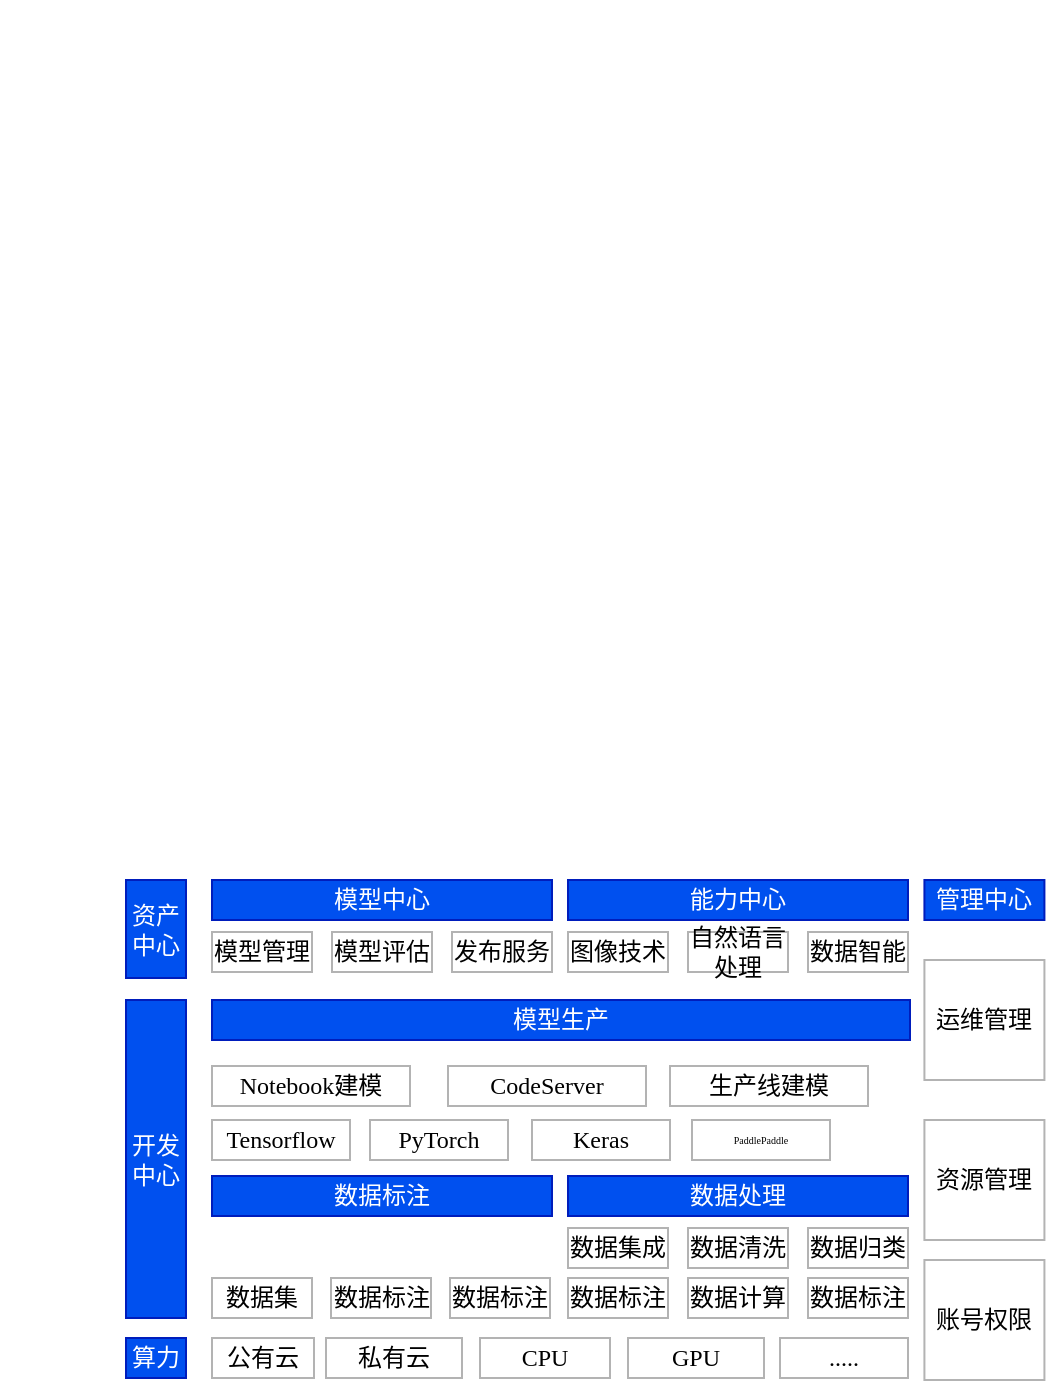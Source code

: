 <mxfile version="14.9.6" type="github">
  <diagram id="Ht1M8jgEwFfnCIfOTk4-" name="Page-1">
    <mxGraphModel dx="1505" dy="455" grid="1" gridSize="10" guides="1" tooltips="1" connect="1" arrows="1" fold="1" page="1" pageScale="1" pageWidth="827" pageHeight="1169" math="0" shadow="0">
      <root>
        <mxCell id="0" />
        <mxCell id="1" parent="0" />
        <mxCell id="sR6iaG6ek7NB8Ki9UmXm-1" value="" style="shape=image;verticalLabelPosition=bottom;labelBackgroundColor=#ffffff;verticalAlign=top;aspect=fixed;imageAspect=0;image=https://bce.bdstatic.com/p3m/common-service/uploads/AI%E4%B8%AD%E5%8F%B0-%E6%9E%B6%E6%9E%84%E5%9B%BE_edd81eb.png;fontFamily=Times New Roman;" vertex="1" parent="1">
          <mxGeometry x="-603.1" y="350" width="498.21" height="320.96" as="geometry" />
        </mxCell>
        <mxCell id="sR6iaG6ek7NB8Ki9UmXm-3" value="公有云" style="rounded=0;whiteSpace=wrap;html=1;strokeColor=#B3B3B3;fontFamily=Times New Roman;" vertex="1" parent="1">
          <mxGeometry x="-498" y="1019" width="51" height="20" as="geometry" />
        </mxCell>
        <mxCell id="sR6iaG6ek7NB8Ki9UmXm-4" value="私有云" style="rounded=0;whiteSpace=wrap;html=1;strokeColor=#B3B3B3;fontFamily=Times New Roman;" vertex="1" parent="1">
          <mxGeometry x="-441" y="1019" width="68" height="20" as="geometry" />
        </mxCell>
        <mxCell id="sR6iaG6ek7NB8Ki9UmXm-5" value="CPU" style="rounded=0;whiteSpace=wrap;html=1;strokeColor=#B3B3B3;fontFamily=Times New Roman;" vertex="1" parent="1">
          <mxGeometry x="-364" y="1019" width="65" height="20" as="geometry" />
        </mxCell>
        <mxCell id="sR6iaG6ek7NB8Ki9UmXm-6" value="GPU" style="rounded=0;whiteSpace=wrap;html=1;strokeColor=#B3B3B3;fontFamily=Times New Roman;" vertex="1" parent="1">
          <mxGeometry x="-290" y="1019" width="68" height="20" as="geometry" />
        </mxCell>
        <mxCell id="sR6iaG6ek7NB8Ki9UmXm-7" value="&lt;div&gt;&lt;span&gt;.....&lt;/span&gt;&lt;/div&gt;" style="rounded=0;whiteSpace=wrap;html=1;align=center;strokeColor=#B3B3B3;fontFamily=Times New Roman;" vertex="1" parent="1">
          <mxGeometry x="-214" y="1019" width="64" height="20" as="geometry" />
        </mxCell>
        <mxCell id="sR6iaG6ek7NB8Ki9UmXm-8" value="算力" style="rounded=0;whiteSpace=wrap;html=1;fillColor=#0050ef;strokeColor=#001DBC;fontColor=#ffffff;fontFamily=Times New Roman;" vertex="1" parent="1">
          <mxGeometry x="-541" y="1019" width="30" height="20" as="geometry" />
        </mxCell>
        <mxCell id="sR6iaG6ek7NB8Ki9UmXm-14" value="数据集成" style="rounded=0;whiteSpace=wrap;html=1;strokeColor=#B3B3B3;fontFamily=Times New Roman;" vertex="1" parent="1">
          <mxGeometry x="-320" y="964" width="50" height="20" as="geometry" />
        </mxCell>
        <mxCell id="sR6iaG6ek7NB8Ki9UmXm-15" value="数据清洗" style="rounded=0;whiteSpace=wrap;html=1;strokeColor=#B3B3B3;fontFamily=Times New Roman;" vertex="1" parent="1">
          <mxGeometry x="-260" y="964" width="50" height="20" as="geometry" />
        </mxCell>
        <mxCell id="sR6iaG6ek7NB8Ki9UmXm-16" value="数据归类" style="rounded=0;whiteSpace=wrap;html=1;strokeColor=#B3B3B3;fontFamily=Times New Roman;" vertex="1" parent="1">
          <mxGeometry x="-200" y="964" width="50" height="20" as="geometry" />
        </mxCell>
        <mxCell id="sR6iaG6ek7NB8Ki9UmXm-17" value="数据标注" style="rounded=0;whiteSpace=wrap;html=1;strokeColor=#B3B3B3;fontFamily=Times New Roman;" vertex="1" parent="1">
          <mxGeometry x="-320" y="989" width="50" height="20" as="geometry" />
        </mxCell>
        <mxCell id="sR6iaG6ek7NB8Ki9UmXm-18" value="数据计算" style="rounded=0;whiteSpace=wrap;html=1;strokeColor=#B3B3B3;fontFamily=Times New Roman;" vertex="1" parent="1">
          <mxGeometry x="-260" y="989" width="50" height="20" as="geometry" />
        </mxCell>
        <mxCell id="sR6iaG6ek7NB8Ki9UmXm-19" value="数据标注" style="rounded=0;whiteSpace=wrap;html=1;strokeColor=#B3B3B3;fontFamily=Times New Roman;" vertex="1" parent="1">
          <mxGeometry x="-200" y="989" width="50" height="20" as="geometry" />
        </mxCell>
        <mxCell id="sR6iaG6ek7NB8Ki9UmXm-24" value="数据处理" style="rounded=0;whiteSpace=wrap;html=1;strokeColor=#001DBC;fillColor=#0050ef;fontColor=#ffffff;fontFamily=Times New Roman;" vertex="1" parent="1">
          <mxGeometry x="-320" y="938" width="170" height="20" as="geometry" />
        </mxCell>
        <mxCell id="sR6iaG6ek7NB8Ki9UmXm-25" value="数据集" style="rounded=0;whiteSpace=wrap;html=1;strokeColor=#B3B3B3;fontFamily=Times New Roman;" vertex="1" parent="1">
          <mxGeometry x="-498" y="989" width="50" height="20" as="geometry" />
        </mxCell>
        <mxCell id="sR6iaG6ek7NB8Ki9UmXm-26" value="数据标注" style="rounded=0;whiteSpace=wrap;html=1;strokeColor=#B3B3B3;fontFamily=Times New Roman;" vertex="1" parent="1">
          <mxGeometry x="-438.5" y="989" width="50" height="20" as="geometry" />
        </mxCell>
        <mxCell id="sR6iaG6ek7NB8Ki9UmXm-27" value="数据标注" style="rounded=0;whiteSpace=wrap;html=1;strokeColor=#B3B3B3;fontFamily=Times New Roman;" vertex="1" parent="1">
          <mxGeometry x="-379" y="989" width="50" height="20" as="geometry" />
        </mxCell>
        <mxCell id="sR6iaG6ek7NB8Ki9UmXm-28" value="开发中心" style="rounded=0;whiteSpace=wrap;html=1;fillColor=#0050ef;strokeColor=#001DBC;fontColor=#ffffff;fontFamily=Times New Roman;" vertex="1" parent="1">
          <mxGeometry x="-541" y="850" width="30" height="159" as="geometry" />
        </mxCell>
        <mxCell id="sR6iaG6ek7NB8Ki9UmXm-29" value="模型生产" style="rounded=0;whiteSpace=wrap;html=1;strokeColor=#001DBC;fillColor=#0050ef;fontColor=#ffffff;fontFamily=Times New Roman;" vertex="1" parent="1">
          <mxGeometry x="-498" y="850" width="349" height="20" as="geometry" />
        </mxCell>
        <mxCell id="sR6iaG6ek7NB8Ki9UmXm-31" value="Notebook建模" style="rounded=0;whiteSpace=wrap;html=1;strokeColor=#B3B3B3;fontFamily=Times New Roman;" vertex="1" parent="1">
          <mxGeometry x="-498" y="883" width="99" height="20" as="geometry" />
        </mxCell>
        <mxCell id="sR6iaG6ek7NB8Ki9UmXm-32" value="CodeServer" style="rounded=0;whiteSpace=wrap;html=1;strokeColor=#B3B3B3;fontFamily=Times New Roman;" vertex="1" parent="1">
          <mxGeometry x="-380" y="883" width="99" height="20" as="geometry" />
        </mxCell>
        <mxCell id="sR6iaG6ek7NB8Ki9UmXm-33" value="生产线建模" style="rounded=0;whiteSpace=wrap;html=1;strokeColor=#B3B3B3;fontFamily=Times New Roman;" vertex="1" parent="1">
          <mxGeometry x="-269" y="883" width="99" height="20" as="geometry" />
        </mxCell>
        <mxCell id="sR6iaG6ek7NB8Ki9UmXm-34" value="Tensorflow" style="rounded=0;whiteSpace=wrap;html=1;strokeColor=#B3B3B3;fontFamily=Times New Roman;" vertex="1" parent="1">
          <mxGeometry x="-498" y="910" width="69" height="20" as="geometry" />
        </mxCell>
        <mxCell id="sR6iaG6ek7NB8Ki9UmXm-35" value="PyTorch" style="rounded=0;whiteSpace=wrap;html=1;strokeColor=#B3B3B3;fontFamily=Times New Roman;" vertex="1" parent="1">
          <mxGeometry x="-419" y="910" width="69" height="20" as="geometry" />
        </mxCell>
        <mxCell id="sR6iaG6ek7NB8Ki9UmXm-36" value="Keras" style="rounded=0;whiteSpace=wrap;html=1;strokeColor=#B3B3B3;fontFamily=Times New Roman;" vertex="1" parent="1">
          <mxGeometry x="-338" y="910" width="69" height="20" as="geometry" />
        </mxCell>
        <mxCell id="sR6iaG6ek7NB8Ki9UmXm-37" value="PaddlePaddle" style="rounded=0;whiteSpace=wrap;html=1;strokeColor=#B3B3B3;fontSize=5;fontFamily=Times New Roman;" vertex="1" parent="1">
          <mxGeometry x="-258" y="910" width="69" height="20" as="geometry" />
        </mxCell>
        <mxCell id="sR6iaG6ek7NB8Ki9UmXm-38" value="&lt;span style=&quot;font-size: 12px&quot;&gt;账号权限&lt;/span&gt;" style="rounded=0;whiteSpace=wrap;html=1;fontFamily=Times New Roman;fontSize=5;strokeColor=#B3B3B3;" vertex="1" parent="1">
          <mxGeometry x="-141.79" y="980" width="60" height="60" as="geometry" />
        </mxCell>
        <mxCell id="sR6iaG6ek7NB8Ki9UmXm-39" value="&lt;span style=&quot;font-size: 12px&quot;&gt;资源管理&lt;/span&gt;" style="rounded=0;whiteSpace=wrap;html=1;fontFamily=Times New Roman;fontSize=5;strokeColor=#B3B3B3;" vertex="1" parent="1">
          <mxGeometry x="-141.79" y="910" width="60" height="60" as="geometry" />
        </mxCell>
        <mxCell id="sR6iaG6ek7NB8Ki9UmXm-40" value="&lt;span style=&quot;font-size: 12px&quot;&gt;运维管理&lt;/span&gt;" style="rounded=0;whiteSpace=wrap;html=1;fontFamily=Times New Roman;fontSize=5;strokeColor=#B3B3B3;" vertex="1" parent="1">
          <mxGeometry x="-141.79" y="830" width="60" height="60" as="geometry" />
        </mxCell>
        <mxCell id="sR6iaG6ek7NB8Ki9UmXm-41" value="管理中心" style="rounded=0;whiteSpace=wrap;html=1;strokeColor=#001DBC;fillColor=#0050ef;fontColor=#ffffff;fontFamily=Times New Roman;" vertex="1" parent="1">
          <mxGeometry x="-141.79" y="790" width="60" height="20" as="geometry" />
        </mxCell>
        <mxCell id="sR6iaG6ek7NB8Ki9UmXm-42" value="资产中心" style="rounded=0;whiteSpace=wrap;html=1;fillColor=#0050ef;strokeColor=#001DBC;fontColor=#ffffff;fontFamily=Times New Roman;" vertex="1" parent="1">
          <mxGeometry x="-541" y="790" width="30" height="49" as="geometry" />
        </mxCell>
        <mxCell id="sR6iaG6ek7NB8Ki9UmXm-47" value="模型管理" style="rounded=0;whiteSpace=wrap;html=1;strokeColor=#B3B3B3;fontFamily=Times New Roman;" vertex="1" parent="1">
          <mxGeometry x="-498" y="816" width="50" height="20" as="geometry" />
        </mxCell>
        <mxCell id="sR6iaG6ek7NB8Ki9UmXm-48" value="模型评估" style="rounded=0;whiteSpace=wrap;html=1;strokeColor=#B3B3B3;fontFamily=Times New Roman;" vertex="1" parent="1">
          <mxGeometry x="-438" y="816" width="50" height="20" as="geometry" />
        </mxCell>
        <mxCell id="sR6iaG6ek7NB8Ki9UmXm-49" value="发布服务" style="rounded=0;whiteSpace=wrap;html=1;strokeColor=#B3B3B3;fontFamily=Times New Roman;" vertex="1" parent="1">
          <mxGeometry x="-378" y="816" width="50" height="20" as="geometry" />
        </mxCell>
        <mxCell id="sR6iaG6ek7NB8Ki9UmXm-50" value="模型中心" style="rounded=0;whiteSpace=wrap;html=1;strokeColor=#001DBC;fillColor=#0050ef;fontColor=#ffffff;fontFamily=Times New Roman;" vertex="1" parent="1">
          <mxGeometry x="-498" y="790" width="170" height="20" as="geometry" />
        </mxCell>
        <mxCell id="sR6iaG6ek7NB8Ki9UmXm-51" value="图像技术" style="rounded=0;whiteSpace=wrap;html=1;strokeColor=#B3B3B3;fontFamily=Times New Roman;" vertex="1" parent="1">
          <mxGeometry x="-320" y="816" width="50" height="20" as="geometry" />
        </mxCell>
        <mxCell id="sR6iaG6ek7NB8Ki9UmXm-52" value="自然语言处理" style="rounded=0;whiteSpace=wrap;html=1;strokeColor=#B3B3B3;fontFamily=Times New Roman;" vertex="1" parent="1">
          <mxGeometry x="-260" y="816" width="50" height="20" as="geometry" />
        </mxCell>
        <mxCell id="sR6iaG6ek7NB8Ki9UmXm-53" value="数据智能" style="rounded=0;whiteSpace=wrap;html=1;strokeColor=#B3B3B3;fontFamily=Times New Roman;" vertex="1" parent="1">
          <mxGeometry x="-200" y="816" width="50" height="20" as="geometry" />
        </mxCell>
        <mxCell id="sR6iaG6ek7NB8Ki9UmXm-54" value="能力中心" style="rounded=0;whiteSpace=wrap;html=1;strokeColor=#001DBC;fillColor=#0050ef;fontColor=#ffffff;fontFamily=Times New Roman;" vertex="1" parent="1">
          <mxGeometry x="-320" y="790" width="170" height="20" as="geometry" />
        </mxCell>
        <mxCell id="sR6iaG6ek7NB8Ki9UmXm-55" value="数据标注" style="rounded=0;whiteSpace=wrap;html=1;strokeColor=#001DBC;fillColor=#0050ef;fontColor=#ffffff;fontFamily=Times New Roman;" vertex="1" parent="1">
          <mxGeometry x="-498" y="938" width="170" height="20" as="geometry" />
        </mxCell>
      </root>
    </mxGraphModel>
  </diagram>
</mxfile>
